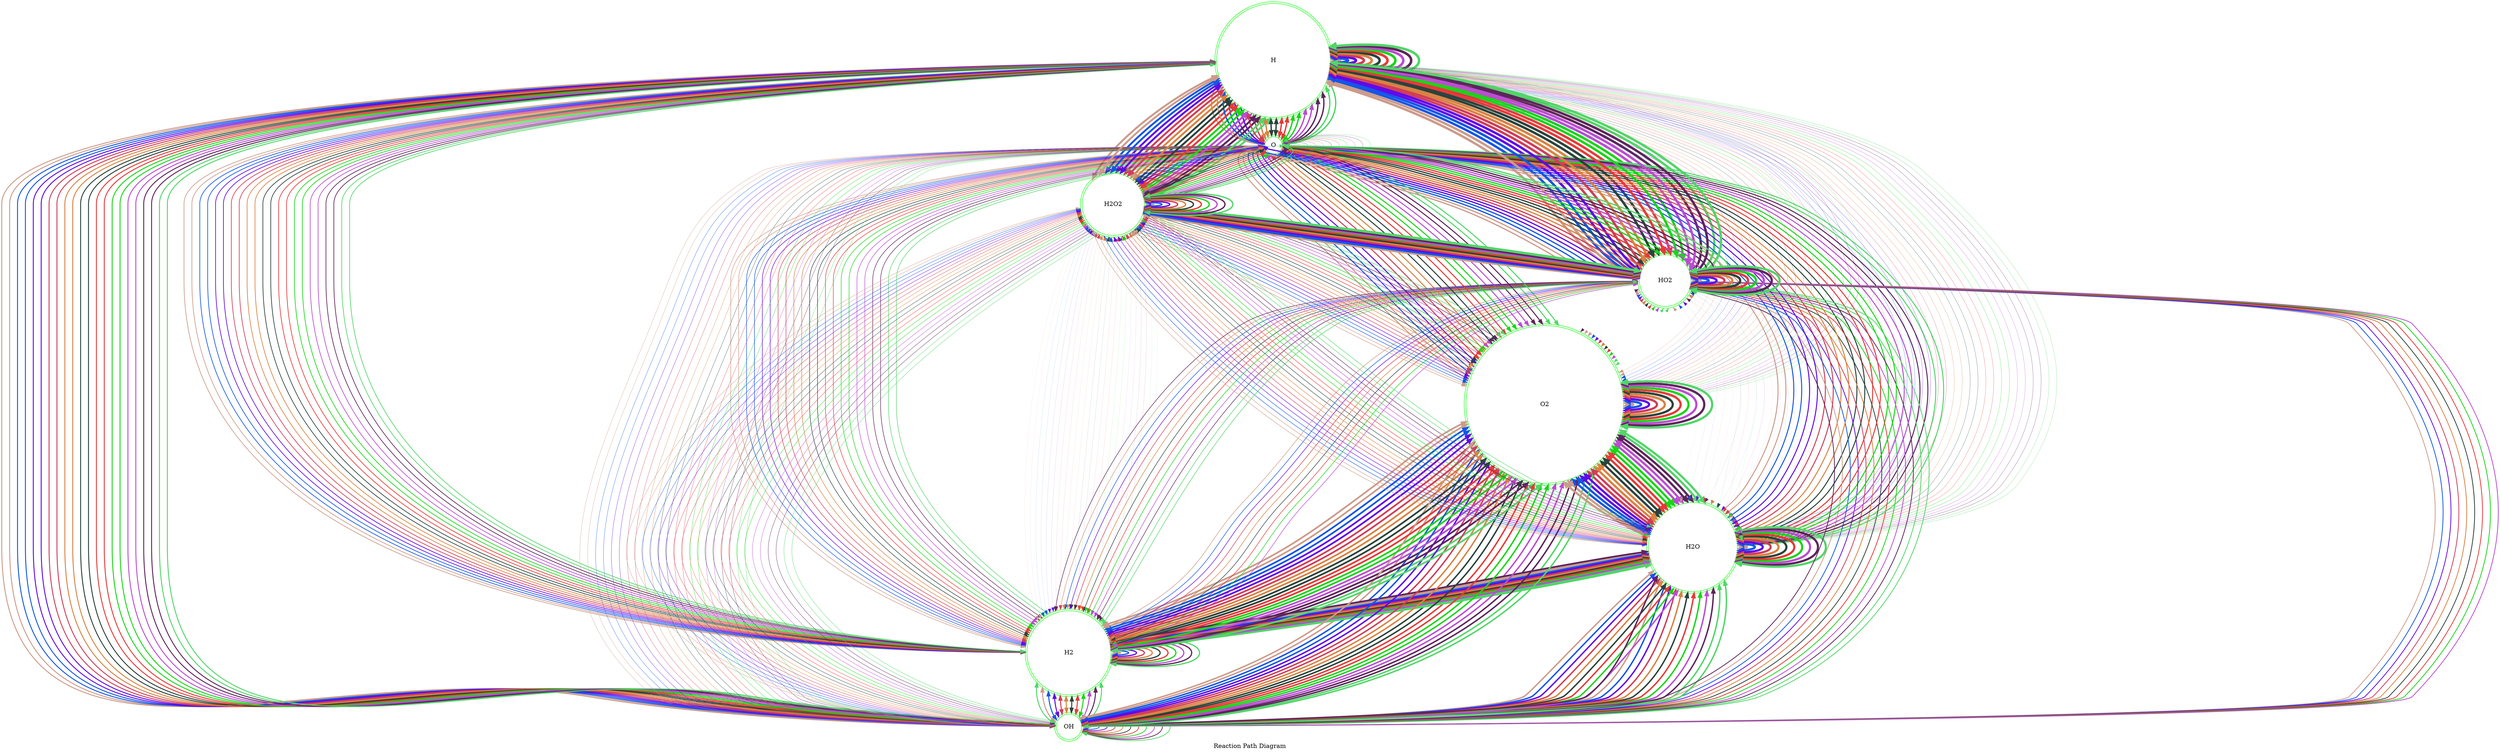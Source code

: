 digraph "outputs/2" {
	node [shape=doublecircle]
	label="Reaction Path Diagram"
	H [color=Green height=3.61687561831 width=3.61687561831]
	O [color=Green height=0.135859610276 width=0.135859610276]
	OH [color=Green height=0.799648479625 width=0.799648479625]
	H2 [color=Green height=2.66918374815 width=2.66918374815]
	H2O [color=Green height=2.82556073487 width=2.82556073487]
	O2 [color=Green height=5.0 width=5.0]
	HO2 [color=Green height=1.6449442392 width=1.6449442392]
	H2O2 [color=Green height=1.9744276355 width=1.9744276355]
	H -> O [color="#CC9B8B" dir=both penwidth=3.0593702987]
	H -> OH [color="#CC9B8B" dir=both penwidth=2.0697143821]
	H -> H [color="#CC9B8B" dir=both penwidth=5.71222568967]
	H -> H2 [color="#CC9B8B" dir=both penwidth=1.50616950578]
	H -> H2O [color="#CC9B8B" dir=both penwidth=0.426914842142]
	H -> O2 [color="#CC9B8B" dir=both penwidth=0.356112844835]
	H -> HO2 [color="#CC9B8B" dir=both penwidth=5.37988355501]
	H -> H2O2 [color="#CC9B8B" dir=both penwidth=4.33851164044]
	O2 -> O [color="#CC9B8B" dir=both penwidth=2.29674254614]
	O2 -> OH [color="#CC9B8B" dir=both penwidth=3.28639846273]
	O2 -> H [color="#CC9B8B" dir=both penwidth=0.356112844835]
	O2 -> H2 [color="#CC9B8B" dir=both penwidth=3.84994333905]
	O2 -> H2O [color="#CC9B8B" dir=both penwidth=4.92919800269]
	O2 -> O2 [color="#CC9B8B" dir=both penwidth=5.0]
	O2 -> HO2 [color="#CC9B8B" dir=both penwidth=0.0237707101767]
	O2 -> H2O2 [color="#CC9B8B" dir=both penwidth=1.01760120439]
	O -> O [color="#CC9B8B" dir=both penwidth=0.40651490772]
	O -> OH [color="#CC9B8B" dir=both penwidth=0.583141008872]
	O -> H [color="#CC9B8B" dir=both penwidth=3.0593702987]
	O -> H2 [color="#CC9B8B" dir=both penwidth=1.14668588519]
	O -> H2O [color="#CC9B8B" dir=both penwidth=2.22594054883]
	O -> O2 [color="#CC9B8B" dir=both penwidth=2.29674254614]
	O -> HO2 [color="#CC9B8B" dir=both penwidth=2.72702816404]
	O -> H2O2 [color="#CC9B8B" dir=both penwidth=1.68565624947]
	OH -> O [color="#CC9B8B" dir=both penwidth=0.583141008872]
	OH -> OH [color="#CC9B8B" dir=both penwidth=1.57279692546]
	OH -> H [color="#CC9B8B" dir=both penwidth=2.0697143821]
	OH -> H2 [color="#CC9B8B" dir=both penwidth=2.13634180178]
	OH -> H2O [color="#CC9B8B" dir=both penwidth=3.21559646543]
	OH -> O2 [color="#CC9B8B" dir=both penwidth=3.28639846273]
	OH -> HO2 [color="#CC9B8B" dir=both penwidth=1.73737224744]
	OH -> H2O2 [color="#CC9B8B" dir=both penwidth=0.696000332874]
	H2 -> O [color="#CC9B8B" dir=both penwidth=1.14668588519]
	H2 -> OH [color="#CC9B8B" dir=both penwidth=2.13634180178]
	H2 -> H [color="#CC9B8B" dir=both penwidth=1.50616950578]
	H2 -> H2 [color="#CC9B8B" dir=both penwidth=2.69988667811]
	H2 -> H2O [color="#CC9B8B" dir=both penwidth=3.77914134175]
	H2 -> O2 [color="#CC9B8B" dir=both penwidth=3.84994333905]
	H2 -> HO2 [color="#CC9B8B" dir=both penwidth=1.17382737112]
	H2 -> H2O2 [color="#CC9B8B" dir=both penwidth=0.132455456554]
	H2O -> O [color="#CC9B8B" dir=both penwidth=2.22594054883]
	H2O -> OH [color="#CC9B8B" dir=both penwidth=3.21559646543]
	H2O -> H [color="#CC9B8B" dir=both penwidth=0.426914842142]
	H2O -> H2 [color="#CC9B8B" dir=both penwidth=3.77914134175]
	H2O -> H2O [color="#CC9B8B" dir=both penwidth=4.85839600539]
	H2O -> O2 [color="#CC9B8B" dir=both penwidth=4.92919800269]
	H2O -> HO2 [color="#CC9B8B" dir=both penwidth=0.0945727074833]
	H2O -> H2O2 [color="#CC9B8B" dir=both penwidth=0.946799207087]
	HO2 -> O [color="#CC9B8B" dir=both penwidth=2.72702816404]
	HO2 -> OH [color="#CC9B8B" dir=both penwidth=1.73737224744]
	HO2 -> H [color="#CC9B8B" dir=both penwidth=5.37988355501]
	HO2 -> H2 [color="#CC9B8B" dir=both penwidth=1.17382737112]
	HO2 -> H2O [color="#CC9B8B" dir=both penwidth=0.0945727074833]
	HO2 -> O2 [color="#CC9B8B" dir=both penwidth=0.0237707101767]
	HO2 -> HO2 [color="#CC9B8B" dir=both penwidth=5.04754142035]
	HO2 -> H2O2 [color="#CC9B8B" dir=both penwidth=4.00616950578]
	H2O2 -> O [color="#CC9B8B" dir=both penwidth=1.68565624947]
	H2O2 -> OH [color="#CC9B8B" dir=both penwidth=0.696000332874]
	H2O2 -> H [color="#CC9B8B" dir=both penwidth=4.33851164044]
	H2O2 -> H2 [color="#CC9B8B" dir=both penwidth=0.132455456554]
	H2O2 -> H2O [color="#CC9B8B" dir=both penwidth=0.946799207087]
	H2O2 -> O2 [color="#CC9B8B" dir=both penwidth=1.01760120439]
	H2O2 -> HO2 [color="#CC9B8B" dir=both penwidth=4.00616950578]
	H2O2 -> H2O2 [color="#CC9B8B" dir=both penwidth=2.96479759121]
	O -> H [color="#1357E7" dir=both penwidth=3.0593702987]
	O -> OH [color="#1357E7" dir=both penwidth=0.583141008872]
	O -> O [color="#1357E7" dir=both penwidth=0.40651490772]
	O -> H2 [color="#1357E7" dir=both penwidth=1.14668588519]
	O -> H2O [color="#1357E7" dir=both penwidth=2.22594054883]
	O -> O2 [color="#1357E7" dir=both penwidth=2.29674254614]
	O -> HO2 [color="#1357E7" dir=both penwidth=2.72702816404]
	O -> H2O2 [color="#1357E7" dir=both penwidth=1.68565624947]
	H2 -> H [color="#1357E7" dir=both penwidth=1.50616950578]
	H2 -> OH [color="#1357E7" dir=both penwidth=2.13634180178]
	H2 -> O [color="#1357E7" dir=both penwidth=1.14668588519]
	H2 -> H2 [color="#1357E7" dir=both penwidth=2.69988667811]
	H2 -> H2O [color="#1357E7" dir=both penwidth=3.77914134175]
	H2 -> O2 [color="#1357E7" dir=both penwidth=3.84994333905]
	H2 -> HO2 [color="#1357E7" dir=both penwidth=1.17382737112]
	H2 -> H2O2 [color="#1357E7" dir=both penwidth=0.132455456554]
	H -> H [color="#1357E7" dir=both penwidth=5.71222568967]
	H -> OH [color="#1357E7" dir=both penwidth=2.0697143821]
	H -> O [color="#1357E7" dir=both penwidth=3.0593702987]
	H -> H2 [color="#1357E7" dir=both penwidth=1.50616950578]
	H -> H2O [color="#1357E7" dir=both penwidth=0.426914842142]
	H -> O2 [color="#1357E7" dir=both penwidth=0.356112844835]
	H -> HO2 [color="#1357E7" dir=both penwidth=5.37988355501]
	H -> H2O2 [color="#1357E7" dir=both penwidth=4.33851164044]
	OH -> H [color="#1357E7" dir=both penwidth=2.0697143821]
	OH -> OH [color="#1357E7" dir=both penwidth=1.57279692546]
	OH -> O [color="#1357E7" dir=both penwidth=0.583141008872]
	OH -> H2 [color="#1357E7" dir=both penwidth=2.13634180178]
	OH -> H2O [color="#1357E7" dir=both penwidth=3.21559646543]
	OH -> O2 [color="#1357E7" dir=both penwidth=3.28639846273]
	OH -> HO2 [color="#1357E7" dir=both penwidth=1.73737224744]
	OH -> H2O2 [color="#1357E7" dir=both penwidth=0.696000332874]
	H2O -> H [color="#1357E7" dir=both penwidth=0.426914842142]
	H2O -> OH [color="#1357E7" dir=both penwidth=3.21559646543]
	H2O -> O [color="#1357E7" dir=both penwidth=2.22594054883]
	H2O -> H2 [color="#1357E7" dir=both penwidth=3.77914134175]
	H2O -> H2O [color="#1357E7" dir=both penwidth=4.85839600539]
	H2O -> O2 [color="#1357E7" dir=both penwidth=4.92919800269]
	H2O -> HO2 [color="#1357E7" dir=both penwidth=0.0945727074833]
	H2O -> H2O2 [color="#1357E7" dir=both penwidth=0.946799207087]
	O2 -> H [color="#1357E7" dir=both penwidth=0.356112844835]
	O2 -> OH [color="#1357E7" dir=both penwidth=3.28639846273]
	O2 -> O [color="#1357E7" dir=both penwidth=2.29674254614]
	O2 -> H2 [color="#1357E7" dir=both penwidth=3.84994333905]
	O2 -> H2O [color="#1357E7" dir=both penwidth=4.92919800269]
	O2 -> O2 [color="#1357E7" dir=both penwidth=5.0]
	O2 -> HO2 [color="#1357E7" dir=both penwidth=0.0237707101767]
	O2 -> H2O2 [color="#1357E7" dir=both penwidth=1.01760120439]
	HO2 -> H [color="#1357E7" dir=both penwidth=5.37988355501]
	HO2 -> OH [color="#1357E7" dir=both penwidth=1.73737224744]
	HO2 -> O [color="#1357E7" dir=both penwidth=2.72702816404]
	HO2 -> H2 [color="#1357E7" dir=both penwidth=1.17382737112]
	HO2 -> H2O [color="#1357E7" dir=both penwidth=0.0945727074833]
	HO2 -> O2 [color="#1357E7" dir=both penwidth=0.0237707101767]
	HO2 -> HO2 [color="#1357E7" dir=both penwidth=5.04754142035]
	HO2 -> H2O2 [color="#1357E7" dir=both penwidth=4.00616950578]
	H2O2 -> H [color="#1357E7" dir=both penwidth=4.33851164044]
	H2O2 -> OH [color="#1357E7" dir=both penwidth=0.696000332874]
	H2O2 -> O [color="#1357E7" dir=both penwidth=1.68565624947]
	H2O2 -> H2 [color="#1357E7" dir=both penwidth=0.132455456554]
	H2O2 -> H2O [color="#1357E7" dir=both penwidth=0.946799207087]
	H2O2 -> O2 [color="#1357E7" dir=both penwidth=1.01760120439]
	H2O2 -> HO2 [color="#1357E7" dir=both penwidth=4.00616950578]
	H2O2 -> H2O2 [color="#1357E7" dir=both penwidth=2.96479759121]
	H2 -> H2O [color="#5F0AEB" dir=both penwidth=3.77914134175]
	H2 -> H [color="#5F0AEB" dir=both penwidth=1.50616950578]
	H2 -> O [color="#5F0AEB" dir=both penwidth=1.14668588519]
	H2 -> OH [color="#5F0AEB" dir=both penwidth=2.13634180178]
	H2 -> H2 [color="#5F0AEB" dir=both penwidth=2.69988667811]
	H2 -> O2 [color="#5F0AEB" dir=both penwidth=3.84994333905]
	H2 -> HO2 [color="#5F0AEB" dir=both penwidth=1.17382737112]
	H2 -> H2O2 [color="#5F0AEB" dir=both penwidth=0.132455456554]
	OH -> H2O [color="#5F0AEB" dir=both penwidth=3.21559646543]
	OH -> H [color="#5F0AEB" dir=both penwidth=2.0697143821]
	OH -> O [color="#5F0AEB" dir=both penwidth=0.583141008872]
	OH -> OH [color="#5F0AEB" dir=both penwidth=1.57279692546]
	OH -> H2 [color="#5F0AEB" dir=both penwidth=2.13634180178]
	OH -> O2 [color="#5F0AEB" dir=both penwidth=3.28639846273]
	OH -> HO2 [color="#5F0AEB" dir=both penwidth=1.73737224744]
	OH -> H2O2 [color="#5F0AEB" dir=both penwidth=0.696000332874]
	H -> H2O [color="#5F0AEB" dir=both penwidth=0.426914842142]
	H -> H [color="#5F0AEB" dir=both penwidth=5.71222568967]
	H -> O [color="#5F0AEB" dir=both penwidth=3.0593702987]
	H -> OH [color="#5F0AEB" dir=both penwidth=2.0697143821]
	H -> H2 [color="#5F0AEB" dir=both penwidth=1.50616950578]
	H -> O2 [color="#5F0AEB" dir=both penwidth=0.356112844835]
	H -> HO2 [color="#5F0AEB" dir=both penwidth=5.37988355501]
	H -> H2O2 [color="#5F0AEB" dir=both penwidth=4.33851164044]
	O -> H2O [color="#5F0AEB" dir=both penwidth=2.22594054883]
	O -> H [color="#5F0AEB" dir=both penwidth=3.0593702987]
	O -> O [color="#5F0AEB" dir=both penwidth=0.40651490772]
	O -> OH [color="#5F0AEB" dir=both penwidth=0.583141008872]
	O -> H2 [color="#5F0AEB" dir=both penwidth=1.14668588519]
	O -> O2 [color="#5F0AEB" dir=both penwidth=2.29674254614]
	O -> HO2 [color="#5F0AEB" dir=both penwidth=2.72702816404]
	O -> H2O2 [color="#5F0AEB" dir=both penwidth=1.68565624947]
	H2O -> H2O [color="#5F0AEB" dir=both penwidth=4.85839600539]
	H2O -> H [color="#5F0AEB" dir=both penwidth=0.426914842142]
	H2O -> O [color="#5F0AEB" dir=both penwidth=2.22594054883]
	H2O -> OH [color="#5F0AEB" dir=both penwidth=3.21559646543]
	H2O -> H2 [color="#5F0AEB" dir=both penwidth=3.77914134175]
	H2O -> O2 [color="#5F0AEB" dir=both penwidth=4.92919800269]
	H2O -> HO2 [color="#5F0AEB" dir=both penwidth=0.0945727074833]
	H2O -> H2O2 [color="#5F0AEB" dir=both penwidth=0.946799207087]
	O2 -> H2O [color="#5F0AEB" dir=both penwidth=4.92919800269]
	O2 -> H [color="#5F0AEB" dir=both penwidth=0.356112844835]
	O2 -> O [color="#5F0AEB" dir=both penwidth=2.29674254614]
	O2 -> OH [color="#5F0AEB" dir=both penwidth=3.28639846273]
	O2 -> H2 [color="#5F0AEB" dir=both penwidth=3.84994333905]
	O2 -> O2 [color="#5F0AEB" dir=both penwidth=5.0]
	O2 -> HO2 [color="#5F0AEB" dir=both penwidth=0.0237707101767]
	O2 -> H2O2 [color="#5F0AEB" dir=both penwidth=1.01760120439]
	HO2 -> H2O [color="#5F0AEB" dir=both penwidth=0.0945727074833]
	HO2 -> H [color="#5F0AEB" dir=both penwidth=5.37988355501]
	HO2 -> O [color="#5F0AEB" dir=both penwidth=2.72702816404]
	HO2 -> OH [color="#5F0AEB" dir=both penwidth=1.73737224744]
	HO2 -> H2 [color="#5F0AEB" dir=both penwidth=1.17382737112]
	HO2 -> O2 [color="#5F0AEB" dir=both penwidth=0.0237707101767]
	HO2 -> HO2 [color="#5F0AEB" dir=both penwidth=5.04754142035]
	HO2 -> H2O2 [color="#5F0AEB" dir=both penwidth=4.00616950578]
	H2O2 -> H2O [color="#5F0AEB" dir=both penwidth=0.946799207087]
	H2O2 -> H [color="#5F0AEB" dir=both penwidth=4.33851164044]
	H2O2 -> O [color="#5F0AEB" dir=both penwidth=1.68565624947]
	H2O2 -> OH [color="#5F0AEB" dir=both penwidth=0.696000332874]
	H2O2 -> H2 [color="#5F0AEB" dir=both penwidth=0.132455456554]
	H2O2 -> O2 [color="#5F0AEB" dir=both penwidth=1.01760120439]
	H2O2 -> HO2 [color="#5F0AEB" dir=both penwidth=4.00616950578]
	H2O2 -> H2O2 [color="#5F0AEB" dir=both penwidth=2.96479759121]
	O -> OH [color="#D13D59" dir=both penwidth=0.583141008872]
	O -> H [color="#D13D59" dir=both penwidth=3.0593702987]
	O -> O [color="#D13D59" dir=both penwidth=0.40651490772]
	O -> H2 [color="#D13D59" dir=both penwidth=1.14668588519]
	O -> H2O [color="#D13D59" dir=both penwidth=2.22594054883]
	O -> O2 [color="#D13D59" dir=both penwidth=2.29674254614]
	O -> HO2 [color="#D13D59" dir=both penwidth=2.72702816404]
	O -> H2O2 [color="#D13D59" dir=both penwidth=1.68565624947]
	H2O -> OH [color="#D13D59" dir=both penwidth=3.21559646543]
	H2O -> H [color="#D13D59" dir=both penwidth=0.426914842142]
	H2O -> O [color="#D13D59" dir=both penwidth=2.22594054883]
	H2O -> H2 [color="#D13D59" dir=both penwidth=3.77914134175]
	H2O -> H2O [color="#D13D59" dir=both penwidth=4.85839600539]
	H2O -> O2 [color="#D13D59" dir=both penwidth=4.92919800269]
	H2O -> HO2 [color="#D13D59" dir=both penwidth=0.0945727074833]
	H2O -> H2O2 [color="#D13D59" dir=both penwidth=0.946799207087]
	H -> OH [color="#D13D59" dir=both penwidth=2.0697143821]
	H -> H [color="#D13D59" dir=both penwidth=5.71222568967]
	H -> O [color="#D13D59" dir=both penwidth=3.0593702987]
	H -> H2 [color="#D13D59" dir=both penwidth=1.50616950578]
	H -> H2O [color="#D13D59" dir=both penwidth=0.426914842142]
	H -> O2 [color="#D13D59" dir=both penwidth=0.356112844835]
	H -> HO2 [color="#D13D59" dir=both penwidth=5.37988355501]
	H -> H2O2 [color="#D13D59" dir=both penwidth=4.33851164044]
	OH -> OH [color="#D13D59" dir=both penwidth=1.57279692546]
	OH -> H [color="#D13D59" dir=both penwidth=2.0697143821]
	OH -> O [color="#D13D59" dir=both penwidth=0.583141008872]
	OH -> H2 [color="#D13D59" dir=both penwidth=2.13634180178]
	OH -> H2O [color="#D13D59" dir=both penwidth=3.21559646543]
	OH -> O2 [color="#D13D59" dir=both penwidth=3.28639846273]
	OH -> HO2 [color="#D13D59" dir=both penwidth=1.73737224744]
	OH -> H2O2 [color="#D13D59" dir=both penwidth=0.696000332874]
	H2 -> OH [color="#D13D59" dir=both penwidth=2.13634180178]
	H2 -> H [color="#D13D59" dir=both penwidth=1.50616950578]
	H2 -> O [color="#D13D59" dir=both penwidth=1.14668588519]
	H2 -> H2 [color="#D13D59" dir=both penwidth=2.69988667811]
	H2 -> H2O [color="#D13D59" dir=both penwidth=3.77914134175]
	H2 -> O2 [color="#D13D59" dir=both penwidth=3.84994333905]
	H2 -> HO2 [color="#D13D59" dir=both penwidth=1.17382737112]
	H2 -> H2O2 [color="#D13D59" dir=both penwidth=0.132455456554]
	O2 -> OH [color="#D13D59" dir=both penwidth=3.28639846273]
	O2 -> H [color="#D13D59" dir=both penwidth=0.356112844835]
	O2 -> O [color="#D13D59" dir=both penwidth=2.29674254614]
	O2 -> H2 [color="#D13D59" dir=both penwidth=3.84994333905]
	O2 -> H2O [color="#D13D59" dir=both penwidth=4.92919800269]
	O2 -> O2 [color="#D13D59" dir=both penwidth=5.0]
	O2 -> HO2 [color="#D13D59" dir=both penwidth=0.0237707101767]
	O2 -> H2O2 [color="#D13D59" dir=both penwidth=1.01760120439]
	HO2 -> OH [color="#D13D59" dir=both penwidth=1.73737224744]
	HO2 -> H [color="#D13D59" dir=both penwidth=5.37988355501]
	HO2 -> O [color="#D13D59" dir=both penwidth=2.72702816404]
	HO2 -> H2 [color="#D13D59" dir=both penwidth=1.17382737112]
	HO2 -> H2O [color="#D13D59" dir=both penwidth=0.0945727074833]
	HO2 -> O2 [color="#D13D59" dir=both penwidth=0.0237707101767]
	HO2 -> HO2 [color="#D13D59" dir=both penwidth=5.04754142035]
	HO2 -> H2O2 [color="#D13D59" dir=both penwidth=4.00616950578]
	H2O2 -> OH [color="#D13D59" dir=both penwidth=0.696000332874]
	H2O2 -> H [color="#D13D59" dir=both penwidth=4.33851164044]
	H2O2 -> O [color="#D13D59" dir=both penwidth=1.68565624947]
	H2O2 -> H2 [color="#D13D59" dir=both penwidth=0.132455456554]
	H2O2 -> H2O [color="#D13D59" dir=both penwidth=0.946799207087]
	H2O2 -> O2 [color="#D13D59" dir=both penwidth=1.01760120439]
	H2O2 -> HO2 [color="#D13D59" dir=both penwidth=4.00616950578]
	H2O2 -> H2O2 [color="#D13D59" dir=both penwidth=2.96479759121]
	HO2 -> H2 [color="#D98242" dir=both penwidth=1.17382737112]
	HO2 -> O2 [color="#D98242" dir=both penwidth=0.0237707101767]
	HO2 -> H [color="#D98242" dir=both penwidth=5.37988355501]
	HO2 -> O [color="#D98242" dir=both penwidth=2.72702816404]
	HO2 -> OH [color="#D98242" dir=both penwidth=1.73737224744]
	HO2 -> H2O [color="#D98242" dir=both penwidth=0.0945727074833]
	HO2 -> HO2 [color="#D98242" dir=both penwidth=5.04754142035]
	HO2 -> H2O2 [color="#D98242" dir=both penwidth=4.00616950578]
	H -> H2 [color="#D98242" dir=both penwidth=1.50616950578]
	H -> O2 [color="#D98242" dir=both penwidth=0.356112844835]
	H -> H [color="#D98242" dir=both penwidth=5.71222568967]
	H -> O [color="#D98242" dir=both penwidth=3.0593702987]
	H -> OH [color="#D98242" dir=both penwidth=2.0697143821]
	H -> H2O [color="#D98242" dir=both penwidth=0.426914842142]
	H -> HO2 [color="#D98242" dir=both penwidth=5.37988355501]
	H -> H2O2 [color="#D98242" dir=both penwidth=4.33851164044]
	O -> H2 [color="#D98242" dir=both penwidth=1.14668588519]
	O -> O2 [color="#D98242" dir=both penwidth=2.29674254614]
	O -> H [color="#D98242" dir=both penwidth=3.0593702987]
	O -> O [color="#D98242" dir=both penwidth=0.40651490772]
	O -> OH [color="#D98242" dir=both penwidth=0.583141008872]
	O -> H2O [color="#D98242" dir=both penwidth=2.22594054883]
	O -> HO2 [color="#D98242" dir=both penwidth=2.72702816404]
	O -> H2O2 [color="#D98242" dir=both penwidth=1.68565624947]
	OH -> H2 [color="#D98242" dir=both penwidth=2.13634180178]
	OH -> O2 [color="#D98242" dir=both penwidth=3.28639846273]
	OH -> H [color="#D98242" dir=both penwidth=2.0697143821]
	OH -> O [color="#D98242" dir=both penwidth=0.583141008872]
	OH -> OH [color="#D98242" dir=both penwidth=1.57279692546]
	OH -> H2O [color="#D98242" dir=both penwidth=3.21559646543]
	OH -> HO2 [color="#D98242" dir=both penwidth=1.73737224744]
	OH -> H2O2 [color="#D98242" dir=both penwidth=0.696000332874]
	H2 -> H2 [color="#D98242" dir=both penwidth=2.69988667811]
	H2 -> O2 [color="#D98242" dir=both penwidth=3.84994333905]
	H2 -> H [color="#D98242" dir=both penwidth=1.50616950578]
	H2 -> O [color="#D98242" dir=both penwidth=1.14668588519]
	H2 -> OH [color="#D98242" dir=both penwidth=2.13634180178]
	H2 -> H2O [color="#D98242" dir=both penwidth=3.77914134175]
	H2 -> HO2 [color="#D98242" dir=both penwidth=1.17382737112]
	H2 -> H2O2 [color="#D98242" dir=both penwidth=0.132455456554]
	H2O -> H2 [color="#D98242" dir=both penwidth=3.77914134175]
	H2O -> O2 [color="#D98242" dir=both penwidth=4.92919800269]
	H2O -> H [color="#D98242" dir=both penwidth=0.426914842142]
	H2O -> O [color="#D98242" dir=both penwidth=2.22594054883]
	H2O -> OH [color="#D98242" dir=both penwidth=3.21559646543]
	H2O -> H2O [color="#D98242" dir=both penwidth=4.85839600539]
	H2O -> HO2 [color="#D98242" dir=both penwidth=0.0945727074833]
	H2O -> H2O2 [color="#D98242" dir=both penwidth=0.946799207087]
	O2 -> H2 [color="#D98242" dir=both penwidth=3.84994333905]
	O2 -> O2 [color="#D98242" dir=both penwidth=5.0]
	O2 -> H [color="#D98242" dir=both penwidth=0.356112844835]
	O2 -> O [color="#D98242" dir=both penwidth=2.29674254614]
	O2 -> OH [color="#D98242" dir=both penwidth=3.28639846273]
	O2 -> H2O [color="#D98242" dir=both penwidth=4.92919800269]
	O2 -> HO2 [color="#D98242" dir=both penwidth=0.0237707101767]
	O2 -> H2O2 [color="#D98242" dir=both penwidth=1.01760120439]
	H2O2 -> H2 [color="#D98242" dir=both penwidth=0.132455456554]
	H2O2 -> O2 [color="#D98242" dir=both penwidth=1.01760120439]
	H2O2 -> H [color="#D98242" dir=both penwidth=4.33851164044]
	H2O2 -> O [color="#D98242" dir=both penwidth=1.68565624947]
	H2O2 -> OH [color="#D98242" dir=both penwidth=0.696000332874]
	H2O2 -> H2O [color="#D98242" dir=both penwidth=0.946799207087]
	H2O2 -> HO2 [color="#D98242" dir=both penwidth=4.00616950578]
	H2O2 -> H2O2 [color="#D98242" dir=both penwidth=2.96479759121]
	HO2 -> OH [color="#2B433B" dir=both penwidth=1.73737224744]
	HO2 -> H [color="#2B433B" dir=both penwidth=5.37988355501]
	HO2 -> O [color="#2B433B" dir=both penwidth=2.72702816404]
	HO2 -> H2 [color="#2B433B" dir=both penwidth=1.17382737112]
	HO2 -> H2O [color="#2B433B" dir=both penwidth=0.0945727074833]
	HO2 -> O2 [color="#2B433B" dir=both penwidth=0.0237707101767]
	HO2 -> HO2 [color="#2B433B" dir=both penwidth=5.04754142035]
	HO2 -> H2O2 [color="#2B433B" dir=both penwidth=4.00616950578]
	H -> OH [color="#2B433B" dir=both penwidth=2.0697143821]
	H -> H [color="#2B433B" dir=both penwidth=5.71222568967]
	H -> O [color="#2B433B" dir=both penwidth=3.0593702987]
	H -> H2 [color="#2B433B" dir=both penwidth=1.50616950578]
	H -> H2O [color="#2B433B" dir=both penwidth=0.426914842142]
	H -> O2 [color="#2B433B" dir=both penwidth=0.356112844835]
	H -> HO2 [color="#2B433B" dir=both penwidth=5.37988355501]
	H -> H2O2 [color="#2B433B" dir=both penwidth=4.33851164044]
	O -> OH [color="#2B433B" dir=both penwidth=0.583141008872]
	O -> H [color="#2B433B" dir=both penwidth=3.0593702987]
	O -> O [color="#2B433B" dir=both penwidth=0.40651490772]
	O -> H2 [color="#2B433B" dir=both penwidth=1.14668588519]
	O -> H2O [color="#2B433B" dir=both penwidth=2.22594054883]
	O -> O2 [color="#2B433B" dir=both penwidth=2.29674254614]
	O -> HO2 [color="#2B433B" dir=both penwidth=2.72702816404]
	O -> H2O2 [color="#2B433B" dir=both penwidth=1.68565624947]
	OH -> OH [color="#2B433B" dir=both penwidth=1.57279692546]
	OH -> H [color="#2B433B" dir=both penwidth=2.0697143821]
	OH -> O [color="#2B433B" dir=both penwidth=0.583141008872]
	OH -> H2 [color="#2B433B" dir=both penwidth=2.13634180178]
	OH -> H2O [color="#2B433B" dir=both penwidth=3.21559646543]
	OH -> O2 [color="#2B433B" dir=both penwidth=3.28639846273]
	OH -> HO2 [color="#2B433B" dir=both penwidth=1.73737224744]
	OH -> H2O2 [color="#2B433B" dir=both penwidth=0.696000332874]
	H2 -> OH [color="#2B433B" dir=both penwidth=2.13634180178]
	H2 -> H [color="#2B433B" dir=both penwidth=1.50616950578]
	H2 -> O [color="#2B433B" dir=both penwidth=1.14668588519]
	H2 -> H2 [color="#2B433B" dir=both penwidth=2.69988667811]
	H2 -> H2O [color="#2B433B" dir=both penwidth=3.77914134175]
	H2 -> O2 [color="#2B433B" dir=both penwidth=3.84994333905]
	H2 -> HO2 [color="#2B433B" dir=both penwidth=1.17382737112]
	H2 -> H2O2 [color="#2B433B" dir=both penwidth=0.132455456554]
	H2O -> OH [color="#2B433B" dir=both penwidth=3.21559646543]
	H2O -> H [color="#2B433B" dir=both penwidth=0.426914842142]
	H2O -> O [color="#2B433B" dir=both penwidth=2.22594054883]
	H2O -> H2 [color="#2B433B" dir=both penwidth=3.77914134175]
	H2O -> H2O [color="#2B433B" dir=both penwidth=4.85839600539]
	H2O -> O2 [color="#2B433B" dir=both penwidth=4.92919800269]
	H2O -> HO2 [color="#2B433B" dir=both penwidth=0.0945727074833]
	H2O -> H2O2 [color="#2B433B" dir=both penwidth=0.946799207087]
	O2 -> OH [color="#2B433B" dir=both penwidth=3.28639846273]
	O2 -> H [color="#2B433B" dir=both penwidth=0.356112844835]
	O2 -> O [color="#2B433B" dir=both penwidth=2.29674254614]
	O2 -> H2 [color="#2B433B" dir=both penwidth=3.84994333905]
	O2 -> H2O [color="#2B433B" dir=both penwidth=4.92919800269]
	O2 -> O2 [color="#2B433B" dir=both penwidth=5.0]
	O2 -> HO2 [color="#2B433B" dir=both penwidth=0.0237707101767]
	O2 -> H2O2 [color="#2B433B" dir=both penwidth=1.01760120439]
	H2O2 -> OH [color="#2B433B" dir=both penwidth=0.696000332874]
	H2O2 -> H [color="#2B433B" dir=both penwidth=4.33851164044]
	H2O2 -> O [color="#2B433B" dir=both penwidth=1.68565624947]
	H2O2 -> H2 [color="#2B433B" dir=both penwidth=0.132455456554]
	H2O2 -> H2O [color="#2B433B" dir=both penwidth=0.946799207087]
	H2O2 -> O2 [color="#2B433B" dir=both penwidth=1.01760120439]
	H2O2 -> HO2 [color="#2B433B" dir=both penwidth=4.00616950578]
	H2O2 -> H2O2 [color="#2B433B" dir=both penwidth=2.96479759121]
	HO2 -> O2 [color="#E73A37" dir=both penwidth=0.0237707101767]
	HO2 -> OH [color="#E73A37" dir=both penwidth=1.73737224744]
	HO2 -> H [color="#E73A37" dir=both penwidth=5.37988355501]
	HO2 -> O [color="#E73A37" dir=both penwidth=2.72702816404]
	HO2 -> H2 [color="#E73A37" dir=both penwidth=1.17382737112]
	HO2 -> H2O [color="#E73A37" dir=both penwidth=0.0945727074833]
	HO2 -> HO2 [color="#E73A37" dir=both penwidth=5.04754142035]
	HO2 -> H2O2 [color="#E73A37" dir=both penwidth=4.00616950578]
	O -> O2 [color="#E73A37" dir=both penwidth=2.29674254614]
	O -> OH [color="#E73A37" dir=both penwidth=0.583141008872]
	O -> H [color="#E73A37" dir=both penwidth=3.0593702987]
	O -> O [color="#E73A37" dir=both penwidth=0.40651490772]
	O -> H2 [color="#E73A37" dir=both penwidth=1.14668588519]
	O -> H2O [color="#E73A37" dir=both penwidth=2.22594054883]
	O -> HO2 [color="#E73A37" dir=both penwidth=2.72702816404]
	O -> H2O2 [color="#E73A37" dir=both penwidth=1.68565624947]
	H -> O2 [color="#E73A37" dir=both penwidth=0.356112844835]
	H -> OH [color="#E73A37" dir=both penwidth=2.0697143821]
	H -> H [color="#E73A37" dir=both penwidth=5.71222568967]
	H -> O [color="#E73A37" dir=both penwidth=3.0593702987]
	H -> H2 [color="#E73A37" dir=both penwidth=1.50616950578]
	H -> H2O [color="#E73A37" dir=both penwidth=0.426914842142]
	H -> HO2 [color="#E73A37" dir=both penwidth=5.37988355501]
	H -> H2O2 [color="#E73A37" dir=both penwidth=4.33851164044]
	OH -> O2 [color="#E73A37" dir=both penwidth=3.28639846273]
	OH -> OH [color="#E73A37" dir=both penwidth=1.57279692546]
	OH -> H [color="#E73A37" dir=both penwidth=2.0697143821]
	OH -> O [color="#E73A37" dir=both penwidth=0.583141008872]
	OH -> H2 [color="#E73A37" dir=both penwidth=2.13634180178]
	OH -> H2O [color="#E73A37" dir=both penwidth=3.21559646543]
	OH -> HO2 [color="#E73A37" dir=both penwidth=1.73737224744]
	OH -> H2O2 [color="#E73A37" dir=both penwidth=0.696000332874]
	H2 -> O2 [color="#E73A37" dir=both penwidth=3.84994333905]
	H2 -> OH [color="#E73A37" dir=both penwidth=2.13634180178]
	H2 -> H [color="#E73A37" dir=both penwidth=1.50616950578]
	H2 -> O [color="#E73A37" dir=both penwidth=1.14668588519]
	H2 -> H2 [color="#E73A37" dir=both penwidth=2.69988667811]
	H2 -> H2O [color="#E73A37" dir=both penwidth=3.77914134175]
	H2 -> HO2 [color="#E73A37" dir=both penwidth=1.17382737112]
	H2 -> H2O2 [color="#E73A37" dir=both penwidth=0.132455456554]
	H2O -> O2 [color="#E73A37" dir=both penwidth=4.92919800269]
	H2O -> OH [color="#E73A37" dir=both penwidth=3.21559646543]
	H2O -> H [color="#E73A37" dir=both penwidth=0.426914842142]
	H2O -> O [color="#E73A37" dir=both penwidth=2.22594054883]
	H2O -> H2 [color="#E73A37" dir=both penwidth=3.77914134175]
	H2O -> H2O [color="#E73A37" dir=both penwidth=4.85839600539]
	H2O -> HO2 [color="#E73A37" dir=both penwidth=0.0945727074833]
	H2O -> H2O2 [color="#E73A37" dir=both penwidth=0.946799207087]
	O2 -> O2 [color="#E73A37" dir=both penwidth=5.0]
	O2 -> OH [color="#E73A37" dir=both penwidth=3.28639846273]
	O2 -> H [color="#E73A37" dir=both penwidth=0.356112844835]
	O2 -> O [color="#E73A37" dir=both penwidth=2.29674254614]
	O2 -> H2 [color="#E73A37" dir=both penwidth=3.84994333905]
	O2 -> H2O [color="#E73A37" dir=both penwidth=4.92919800269]
	O2 -> HO2 [color="#E73A37" dir=both penwidth=0.0237707101767]
	O2 -> H2O2 [color="#E73A37" dir=both penwidth=1.01760120439]
	H2O2 -> O2 [color="#E73A37" dir=both penwidth=1.01760120439]
	H2O2 -> OH [color="#E73A37" dir=both penwidth=0.696000332874]
	H2O2 -> H [color="#E73A37" dir=both penwidth=4.33851164044]
	H2O2 -> O [color="#E73A37" dir=both penwidth=1.68565624947]
	H2O2 -> H2 [color="#E73A37" dir=both penwidth=0.132455456554]
	H2O2 -> H2O [color="#E73A37" dir=both penwidth=0.946799207087]
	H2O2 -> HO2 [color="#E73A37" dir=both penwidth=4.00616950578]
	H2O2 -> H2O2 [color="#E73A37" dir=both penwidth=2.96479759121]
	HO2 -> H2O [color="#19D617" dir=both penwidth=0.0945727074833]
	HO2 -> O2 [color="#19D617" dir=both penwidth=0.0237707101767]
	HO2 -> H [color="#19D617" dir=both penwidth=5.37988355501]
	HO2 -> O [color="#19D617" dir=both penwidth=2.72702816404]
	HO2 -> OH [color="#19D617" dir=both penwidth=1.73737224744]
	HO2 -> H2 [color="#19D617" dir=both penwidth=1.17382737112]
	HO2 -> HO2 [color="#19D617" dir=both penwidth=5.04754142035]
	HO2 -> H2O2 [color="#19D617" dir=both penwidth=4.00616950578]
	OH -> H2O [color="#19D617" dir=both penwidth=3.21559646543]
	OH -> O2 [color="#19D617" dir=both penwidth=3.28639846273]
	OH -> H [color="#19D617" dir=both penwidth=2.0697143821]
	OH -> O [color="#19D617" dir=both penwidth=0.583141008872]
	OH -> OH [color="#19D617" dir=both penwidth=1.57279692546]
	OH -> H2 [color="#19D617" dir=both penwidth=2.13634180178]
	OH -> HO2 [color="#19D617" dir=both penwidth=1.73737224744]
	OH -> H2O2 [color="#19D617" dir=both penwidth=0.696000332874]
	H -> H2O [color="#19D617" dir=both penwidth=0.426914842142]
	H -> O2 [color="#19D617" dir=both penwidth=0.356112844835]
	H -> H [color="#19D617" dir=both penwidth=5.71222568967]
	H -> O [color="#19D617" dir=both penwidth=3.0593702987]
	H -> OH [color="#19D617" dir=both penwidth=2.0697143821]
	H -> H2 [color="#19D617" dir=both penwidth=1.50616950578]
	H -> HO2 [color="#19D617" dir=both penwidth=5.37988355501]
	H -> H2O2 [color="#19D617" dir=both penwidth=4.33851164044]
	O -> H2O [color="#19D617" dir=both penwidth=2.22594054883]
	O -> O2 [color="#19D617" dir=both penwidth=2.29674254614]
	O -> H [color="#19D617" dir=both penwidth=3.0593702987]
	O -> O [color="#19D617" dir=both penwidth=0.40651490772]
	O -> OH [color="#19D617" dir=both penwidth=0.583141008872]
	O -> H2 [color="#19D617" dir=both penwidth=1.14668588519]
	O -> HO2 [color="#19D617" dir=both penwidth=2.72702816404]
	O -> H2O2 [color="#19D617" dir=both penwidth=1.68565624947]
	H2 -> H2O [color="#19D617" dir=both penwidth=3.77914134175]
	H2 -> O2 [color="#19D617" dir=both penwidth=3.84994333905]
	H2 -> H [color="#19D617" dir=both penwidth=1.50616950578]
	H2 -> O [color="#19D617" dir=both penwidth=1.14668588519]
	H2 -> OH [color="#19D617" dir=both penwidth=2.13634180178]
	H2 -> H2 [color="#19D617" dir=both penwidth=2.69988667811]
	H2 -> HO2 [color="#19D617" dir=both penwidth=1.17382737112]
	H2 -> H2O2 [color="#19D617" dir=both penwidth=0.132455456554]
	H2O -> H2O [color="#19D617" dir=both penwidth=4.85839600539]
	H2O -> O2 [color="#19D617" dir=both penwidth=4.92919800269]
	H2O -> H [color="#19D617" dir=both penwidth=0.426914842142]
	H2O -> O [color="#19D617" dir=both penwidth=2.22594054883]
	H2O -> OH [color="#19D617" dir=both penwidth=3.21559646543]
	H2O -> H2 [color="#19D617" dir=both penwidth=3.77914134175]
	H2O -> HO2 [color="#19D617" dir=both penwidth=0.0945727074833]
	H2O -> H2O2 [color="#19D617" dir=both penwidth=0.946799207087]
	O2 -> H2O [color="#19D617" dir=both penwidth=4.92919800269]
	O2 -> O2 [color="#19D617" dir=both penwidth=5.0]
	O2 -> H [color="#19D617" dir=both penwidth=0.356112844835]
	O2 -> O [color="#19D617" dir=both penwidth=2.29674254614]
	O2 -> OH [color="#19D617" dir=both penwidth=3.28639846273]
	O2 -> H2 [color="#19D617" dir=both penwidth=3.84994333905]
	O2 -> HO2 [color="#19D617" dir=both penwidth=0.0237707101767]
	O2 -> H2O2 [color="#19D617" dir=both penwidth=1.01760120439]
	H2O2 -> H2O [color="#19D617" dir=both penwidth=0.946799207087]
	H2O2 -> O2 [color="#19D617" dir=both penwidth=1.01760120439]
	H2O2 -> H [color="#19D617" dir=both penwidth=4.33851164044]
	H2O2 -> O [color="#19D617" dir=both penwidth=1.68565624947]
	H2O2 -> OH [color="#19D617" dir=both penwidth=0.696000332874]
	H2O2 -> H2 [color="#19D617" dir=both penwidth=0.132455456554]
	H2O2 -> HO2 [color="#19D617" dir=both penwidth=4.00616950578]
	H2O2 -> H2O2 [color="#19D617" dir=both penwidth=2.96479759121]
	H2O2 -> H2O [color="#BB4DD2" dir=both penwidth=0.946799207087]
	H2O2 -> OH [color="#BB4DD2" dir=both penwidth=0.696000332874]
	H2O2 -> H [color="#BB4DD2" dir=both penwidth=4.33851164044]
	H2O2 -> O [color="#BB4DD2" dir=both penwidth=1.68565624947]
	H2O2 -> H2 [color="#BB4DD2" dir=both penwidth=0.132455456554]
	H2O2 -> O2 [color="#BB4DD2" dir=both penwidth=1.01760120439]
	H2O2 -> HO2 [color="#BB4DD2" dir=both penwidth=4.00616950578]
	H2O2 -> H2O2 [color="#BB4DD2" dir=both penwidth=2.96479759121]
	H -> H2O [color="#BB4DD2" dir=both penwidth=0.426914842142]
	H -> OH [color="#BB4DD2" dir=both penwidth=2.0697143821]
	H -> H [color="#BB4DD2" dir=both penwidth=5.71222568967]
	H -> O [color="#BB4DD2" dir=both penwidth=3.0593702987]
	H -> H2 [color="#BB4DD2" dir=both penwidth=1.50616950578]
	H -> O2 [color="#BB4DD2" dir=both penwidth=0.356112844835]
	H -> HO2 [color="#BB4DD2" dir=both penwidth=5.37988355501]
	H -> H2O2 [color="#BB4DD2" dir=both penwidth=4.33851164044]
	O -> H2O [color="#BB4DD2" dir=both penwidth=2.22594054883]
	O -> OH [color="#BB4DD2" dir=both penwidth=0.583141008872]
	O -> H [color="#BB4DD2" dir=both penwidth=3.0593702987]
	O -> O [color="#BB4DD2" dir=both penwidth=0.40651490772]
	O -> H2 [color="#BB4DD2" dir=both penwidth=1.14668588519]
	O -> O2 [color="#BB4DD2" dir=both penwidth=2.29674254614]
	O -> HO2 [color="#BB4DD2" dir=both penwidth=2.72702816404]
	O -> H2O2 [color="#BB4DD2" dir=both penwidth=1.68565624947]
	OH -> H2O [color="#BB4DD2" dir=both penwidth=3.21559646543]
	OH -> OH [color="#BB4DD2" dir=both penwidth=1.57279692546]
	OH -> H [color="#BB4DD2" dir=both penwidth=2.0697143821]
	OH -> O [color="#BB4DD2" dir=both penwidth=0.583141008872]
	OH -> H2 [color="#BB4DD2" dir=both penwidth=2.13634180178]
	OH -> O2 [color="#BB4DD2" dir=both penwidth=3.28639846273]
	OH -> HO2 [color="#BB4DD2" dir=both penwidth=1.73737224744]
	OH -> H2O2 [color="#BB4DD2" dir=both penwidth=0.696000332874]
	H2 -> H2O [color="#BB4DD2" dir=both penwidth=3.77914134175]
	H2 -> OH [color="#BB4DD2" dir=both penwidth=2.13634180178]
	H2 -> H [color="#BB4DD2" dir=both penwidth=1.50616950578]
	H2 -> O [color="#BB4DD2" dir=both penwidth=1.14668588519]
	H2 -> H2 [color="#BB4DD2" dir=both penwidth=2.69988667811]
	H2 -> O2 [color="#BB4DD2" dir=both penwidth=3.84994333905]
	H2 -> HO2 [color="#BB4DD2" dir=both penwidth=1.17382737112]
	H2 -> H2O2 [color="#BB4DD2" dir=both penwidth=0.132455456554]
	H2O -> H2O [color="#BB4DD2" dir=both penwidth=4.85839600539]
	H2O -> OH [color="#BB4DD2" dir=both penwidth=3.21559646543]
	H2O -> H [color="#BB4DD2" dir=both penwidth=0.426914842142]
	H2O -> O [color="#BB4DD2" dir=both penwidth=2.22594054883]
	H2O -> H2 [color="#BB4DD2" dir=both penwidth=3.77914134175]
	H2O -> O2 [color="#BB4DD2" dir=both penwidth=4.92919800269]
	H2O -> HO2 [color="#BB4DD2" dir=both penwidth=0.0945727074833]
	H2O -> H2O2 [color="#BB4DD2" dir=both penwidth=0.946799207087]
	O2 -> H2O [color="#BB4DD2" dir=both penwidth=4.92919800269]
	O2 -> OH [color="#BB4DD2" dir=both penwidth=3.28639846273]
	O2 -> H [color="#BB4DD2" dir=both penwidth=0.356112844835]
	O2 -> O [color="#BB4DD2" dir=both penwidth=2.29674254614]
	O2 -> H2 [color="#BB4DD2" dir=both penwidth=3.84994333905]
	O2 -> O2 [color="#BB4DD2" dir=both penwidth=5.0]
	O2 -> HO2 [color="#BB4DD2" dir=both penwidth=0.0237707101767]
	O2 -> H2O2 [color="#BB4DD2" dir=both penwidth=1.01760120439]
	HO2 -> H2O [color="#BB4DD2" dir=both penwidth=0.0945727074833]
	HO2 -> OH [color="#BB4DD2" dir=both penwidth=1.73737224744]
	HO2 -> H [color="#BB4DD2" dir=both penwidth=5.37988355501]
	HO2 -> O [color="#BB4DD2" dir=both penwidth=2.72702816404]
	HO2 -> H2 [color="#BB4DD2" dir=both penwidth=1.17382737112]
	HO2 -> O2 [color="#BB4DD2" dir=both penwidth=0.0237707101767]
	HO2 -> HO2 [color="#BB4DD2" dir=both penwidth=5.04754142035]
	HO2 -> H2O2 [color="#BB4DD2" dir=both penwidth=4.00616950578]
	H2O2 -> HO2 [color="#5E255C" dir=both penwidth=4.00616950578]
	H2O2 -> H2 [color="#5E255C" dir=both penwidth=0.132455456554]
	H2O2 -> H [color="#5E255C" dir=both penwidth=4.33851164044]
	H2O2 -> O [color="#5E255C" dir=both penwidth=1.68565624947]
	H2O2 -> OH [color="#5E255C" dir=both penwidth=0.696000332874]
	H2O2 -> H2O [color="#5E255C" dir=both penwidth=0.946799207087]
	H2O2 -> O2 [color="#5E255C" dir=both penwidth=1.01760120439]
	H2O2 -> H2O2 [color="#5E255C" dir=both penwidth=2.96479759121]
	H -> HO2 [color="#5E255C" dir=both penwidth=5.37988355501]
	H -> H2 [color="#5E255C" dir=both penwidth=1.50616950578]
	H -> H [color="#5E255C" dir=both penwidth=5.71222568967]
	H -> O [color="#5E255C" dir=both penwidth=3.0593702987]
	H -> OH [color="#5E255C" dir=both penwidth=2.0697143821]
	H -> H2O [color="#5E255C" dir=both penwidth=0.426914842142]
	H -> O2 [color="#5E255C" dir=both penwidth=0.356112844835]
	H -> H2O2 [color="#5E255C" dir=both penwidth=4.33851164044]
	O -> HO2 [color="#5E255C" dir=both penwidth=2.72702816404]
	O -> H2 [color="#5E255C" dir=both penwidth=1.14668588519]
	O -> H [color="#5E255C" dir=both penwidth=3.0593702987]
	O -> O [color="#5E255C" dir=both penwidth=0.40651490772]
	O -> OH [color="#5E255C" dir=both penwidth=0.583141008872]
	O -> H2O [color="#5E255C" dir=both penwidth=2.22594054883]
	O -> O2 [color="#5E255C" dir=both penwidth=2.29674254614]
	O -> H2O2 [color="#5E255C" dir=both penwidth=1.68565624947]
	OH -> HO2 [color="#5E255C" dir=both penwidth=1.73737224744]
	OH -> H2 [color="#5E255C" dir=both penwidth=2.13634180178]
	OH -> H [color="#5E255C" dir=both penwidth=2.0697143821]
	OH -> O [color="#5E255C" dir=both penwidth=0.583141008872]
	OH -> OH [color="#5E255C" dir=both penwidth=1.57279692546]
	OH -> H2O [color="#5E255C" dir=both penwidth=3.21559646543]
	OH -> O2 [color="#5E255C" dir=both penwidth=3.28639846273]
	OH -> H2O2 [color="#5E255C" dir=both penwidth=0.696000332874]
	H2 -> HO2 [color="#5E255C" dir=both penwidth=1.17382737112]
	H2 -> H2 [color="#5E255C" dir=both penwidth=2.69988667811]
	H2 -> H [color="#5E255C" dir=both penwidth=1.50616950578]
	H2 -> O [color="#5E255C" dir=both penwidth=1.14668588519]
	H2 -> OH [color="#5E255C" dir=both penwidth=2.13634180178]
	H2 -> H2O [color="#5E255C" dir=both penwidth=3.77914134175]
	H2 -> O2 [color="#5E255C" dir=both penwidth=3.84994333905]
	H2 -> H2O2 [color="#5E255C" dir=both penwidth=0.132455456554]
	H2O -> HO2 [color="#5E255C" dir=both penwidth=0.0945727074833]
	H2O -> H2 [color="#5E255C" dir=both penwidth=3.77914134175]
	H2O -> H [color="#5E255C" dir=both penwidth=0.426914842142]
	H2O -> O [color="#5E255C" dir=both penwidth=2.22594054883]
	H2O -> OH [color="#5E255C" dir=both penwidth=3.21559646543]
	H2O -> H2O [color="#5E255C" dir=both penwidth=4.85839600539]
	H2O -> O2 [color="#5E255C" dir=both penwidth=4.92919800269]
	H2O -> H2O2 [color="#5E255C" dir=both penwidth=0.946799207087]
	O2 -> HO2 [color="#5E255C" dir=both penwidth=0.0237707101767]
	O2 -> H2 [color="#5E255C" dir=both penwidth=3.84994333905]
	O2 -> H [color="#5E255C" dir=both penwidth=0.356112844835]
	O2 -> O [color="#5E255C" dir=both penwidth=2.29674254614]
	O2 -> OH [color="#5E255C" dir=both penwidth=3.28639846273]
	O2 -> H2O [color="#5E255C" dir=both penwidth=4.92919800269]
	O2 -> O2 [color="#5E255C" dir=both penwidth=5.0]
	O2 -> H2O2 [color="#5E255C" dir=both penwidth=1.01760120439]
	HO2 -> HO2 [color="#5E255C" dir=both penwidth=5.04754142035]
	HO2 -> H2 [color="#5E255C" dir=both penwidth=1.17382737112]
	HO2 -> H [color="#5E255C" dir=both penwidth=5.37988355501]
	HO2 -> O [color="#5E255C" dir=both penwidth=2.72702816404]
	HO2 -> OH [color="#5E255C" dir=both penwidth=1.73737224744]
	HO2 -> H2O [color="#5E255C" dir=both penwidth=0.0945727074833]
	HO2 -> O2 [color="#5E255C" dir=both penwidth=0.0237707101767]
	HO2 -> H2O2 [color="#5E255C" dir=both penwidth=4.00616950578]
	H2O2 -> OH [color="#51D668" dir=both penwidth=0.696000332874]
	H2O2 -> HO2 [color="#51D668" dir=both penwidth=4.00616950578]
	H2O2 -> H [color="#51D668" dir=both penwidth=4.33851164044]
	H2O2 -> O [color="#51D668" dir=both penwidth=1.68565624947]
	H2O2 -> H2 [color="#51D668" dir=both penwidth=0.132455456554]
	H2O2 -> H2O [color="#51D668" dir=both penwidth=0.946799207087]
	H2O2 -> O2 [color="#51D668" dir=both penwidth=1.01760120439]
	H2O2 -> H2O2 [color="#51D668" dir=both penwidth=2.96479759121]
	O -> OH [color="#51D668" dir=both penwidth=0.583141008872]
	O -> HO2 [color="#51D668" dir=both penwidth=2.72702816404]
	O -> H [color="#51D668" dir=both penwidth=3.0593702987]
	O -> O [color="#51D668" dir=both penwidth=0.40651490772]
	O -> H2 [color="#51D668" dir=both penwidth=1.14668588519]
	O -> H2O [color="#51D668" dir=both penwidth=2.22594054883]
	O -> O2 [color="#51D668" dir=both penwidth=2.29674254614]
	O -> H2O2 [color="#51D668" dir=both penwidth=1.68565624947]
	H -> OH [color="#51D668" dir=both penwidth=2.0697143821]
	H -> HO2 [color="#51D668" dir=both penwidth=5.37988355501]
	H -> H [color="#51D668" dir=both penwidth=5.71222568967]
	H -> O [color="#51D668" dir=both penwidth=3.0593702987]
	H -> H2 [color="#51D668" dir=both penwidth=1.50616950578]
	H -> H2O [color="#51D668" dir=both penwidth=0.426914842142]
	H -> O2 [color="#51D668" dir=both penwidth=0.356112844835]
	H -> H2O2 [color="#51D668" dir=both penwidth=4.33851164044]
	OH -> OH [color="#51D668" dir=both penwidth=1.57279692546]
	OH -> HO2 [color="#51D668" dir=both penwidth=1.73737224744]
	OH -> H [color="#51D668" dir=both penwidth=2.0697143821]
	OH -> O [color="#51D668" dir=both penwidth=0.583141008872]
	OH -> H2 [color="#51D668" dir=both penwidth=2.13634180178]
	OH -> H2O [color="#51D668" dir=both penwidth=3.21559646543]
	OH -> O2 [color="#51D668" dir=both penwidth=3.28639846273]
	OH -> H2O2 [color="#51D668" dir=both penwidth=0.696000332874]
	H2 -> OH [color="#51D668" dir=both penwidth=2.13634180178]
	H2 -> HO2 [color="#51D668" dir=both penwidth=1.17382737112]
	H2 -> H [color="#51D668" dir=both penwidth=1.50616950578]
	H2 -> O [color="#51D668" dir=both penwidth=1.14668588519]
	H2 -> H2 [color="#51D668" dir=both penwidth=2.69988667811]
	H2 -> H2O [color="#51D668" dir=both penwidth=3.77914134175]
	H2 -> O2 [color="#51D668" dir=both penwidth=3.84994333905]
	H2 -> H2O2 [color="#51D668" dir=both penwidth=0.132455456554]
	H2O -> OH [color="#51D668" dir=both penwidth=3.21559646543]
	H2O -> HO2 [color="#51D668" dir=both penwidth=0.0945727074833]
	H2O -> H [color="#51D668" dir=both penwidth=0.426914842142]
	H2O -> O [color="#51D668" dir=both penwidth=2.22594054883]
	H2O -> H2 [color="#51D668" dir=both penwidth=3.77914134175]
	H2O -> H2O [color="#51D668" dir=both penwidth=4.85839600539]
	H2O -> O2 [color="#51D668" dir=both penwidth=4.92919800269]
	H2O -> H2O2 [color="#51D668" dir=both penwidth=0.946799207087]
	O2 -> OH [color="#51D668" dir=both penwidth=3.28639846273]
	O2 -> HO2 [color="#51D668" dir=both penwidth=0.0237707101767]
	O2 -> H [color="#51D668" dir=both penwidth=0.356112844835]
	O2 -> O [color="#51D668" dir=both penwidth=2.29674254614]
	O2 -> H2 [color="#51D668" dir=both penwidth=3.84994333905]
	O2 -> H2O [color="#51D668" dir=both penwidth=4.92919800269]
	O2 -> O2 [color="#51D668" dir=both penwidth=5.0]
	O2 -> H2O2 [color="#51D668" dir=both penwidth=1.01760120439]
	HO2 -> OH [color="#51D668" dir=both penwidth=1.73737224744]
	HO2 -> HO2 [color="#51D668" dir=both penwidth=5.04754142035]
	HO2 -> H [color="#51D668" dir=both penwidth=5.37988355501]
	HO2 -> O [color="#51D668" dir=both penwidth=2.72702816404]
	HO2 -> H2 [color="#51D668" dir=both penwidth=1.17382737112]
	HO2 -> H2O [color="#51D668" dir=both penwidth=0.0945727074833]
	HO2 -> O2 [color="#51D668" dir=both penwidth=0.0237707101767]
	HO2 -> H2O2 [color="#51D668" dir=both penwidth=4.00616950578]
}
